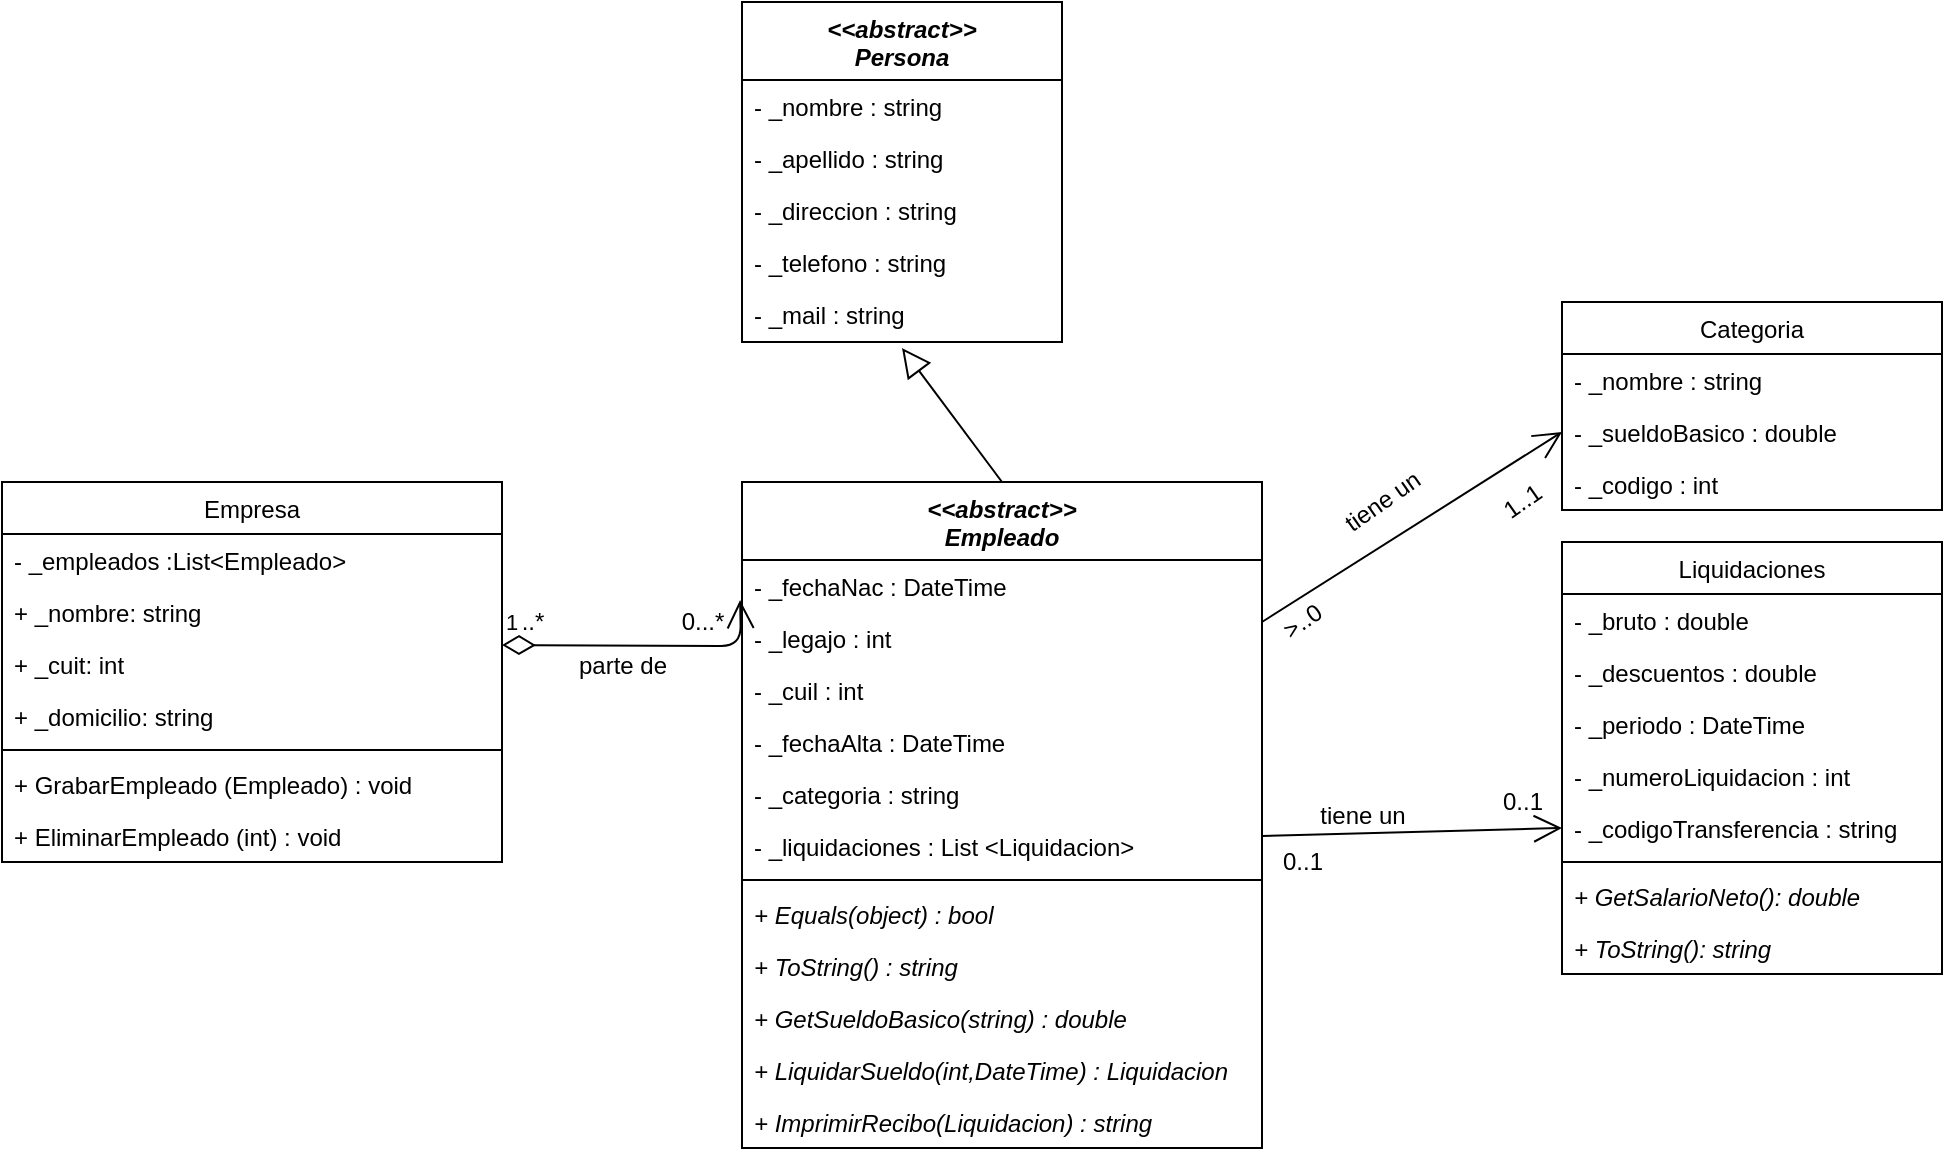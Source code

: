 <mxfile version="13.0.1" type="device"><diagram id="C5RBs43oDa-KdzZeNtuy" name="Page-1"><mxGraphModel dx="1695" dy="450" grid="1" gridSize="10" guides="1" tooltips="1" connect="1" arrows="1" fold="1" page="1" pageScale="1" pageWidth="827" pageHeight="1169" math="0" shadow="0"><root><mxCell id="WIyWlLk6GJQsqaUBKTNV-0"/><mxCell id="WIyWlLk6GJQsqaUBKTNV-1" parent="WIyWlLk6GJQsqaUBKTNV-0"/><mxCell id="zkfFHV4jXpPFQw0GAbJ--0" value="&lt;&lt;abstract&gt;&gt;&#10;Empleado" style="swimlane;fontStyle=3;align=center;verticalAlign=top;childLayout=stackLayout;horizontal=1;startSize=39;horizontalStack=0;resizeParent=1;resizeLast=0;collapsible=1;marginBottom=0;rounded=0;shadow=0;strokeWidth=1;" parent="WIyWlLk6GJQsqaUBKTNV-1" vertex="1"><mxGeometry x="280" y="260" width="260" height="333" as="geometry"><mxRectangle x="230" y="140" width="160" height="26" as="alternateBounds"/></mxGeometry></mxCell><mxCell id="Czl-VZrPjEpfd_rEPnzJ-8" value="- _fechaNac : DateTime" style="text;align=left;verticalAlign=top;spacingLeft=4;spacingRight=4;overflow=hidden;rotatable=0;points=[[0,0.5],[1,0.5]];portConstraint=eastwest;rounded=0;shadow=0;html=0;" parent="zkfFHV4jXpPFQw0GAbJ--0" vertex="1"><mxGeometry y="39" width="260" height="26" as="geometry"/></mxCell><mxCell id="Czl-VZrPjEpfd_rEPnzJ-6" value="- _legajo : int" style="text;align=left;verticalAlign=top;spacingLeft=4;spacingRight=4;overflow=hidden;rotatable=0;points=[[0,0.5],[1,0.5]];portConstraint=eastwest;" parent="zkfFHV4jXpPFQw0GAbJ--0" vertex="1"><mxGeometry y="65" width="260" height="26" as="geometry"/></mxCell><mxCell id="95UlLCXs34FnpX01JCb8-2" value="- _cuil : int" style="text;align=left;verticalAlign=top;spacingLeft=4;spacingRight=4;overflow=hidden;rotatable=0;points=[[0,0.5],[1,0.5]];portConstraint=eastwest;" vertex="1" parent="zkfFHV4jXpPFQw0GAbJ--0"><mxGeometry y="91" width="260" height="26" as="geometry"/></mxCell><mxCell id="zkfFHV4jXpPFQw0GAbJ--2" value="- _fechaAlta : DateTime" style="text;align=left;verticalAlign=top;spacingLeft=4;spacingRight=4;overflow=hidden;rotatable=0;points=[[0,0.5],[1,0.5]];portConstraint=eastwest;rounded=0;shadow=0;html=0;" parent="zkfFHV4jXpPFQw0GAbJ--0" vertex="1"><mxGeometry y="117" width="260" height="26" as="geometry"/></mxCell><mxCell id="95UlLCXs34FnpX01JCb8-3" value="- _categoria : string" style="text;align=left;verticalAlign=top;spacingLeft=4;spacingRight=4;overflow=hidden;rotatable=0;points=[[0,0.5],[1,0.5]];portConstraint=eastwest;" vertex="1" parent="zkfFHV4jXpPFQw0GAbJ--0"><mxGeometry y="143" width="260" height="26" as="geometry"/></mxCell><mxCell id="TqhEtr1uld3qhej8Rqk7-15" value="- _liquidaciones : List &lt;Liquidacion&gt;" style="text;align=left;verticalAlign=top;spacingLeft=4;spacingRight=4;overflow=hidden;rotatable=0;points=[[0,0.5],[1,0.5]];portConstraint=eastwest;rounded=0;shadow=0;html=0;" parent="zkfFHV4jXpPFQw0GAbJ--0" vertex="1"><mxGeometry y="169" width="260" height="26" as="geometry"/></mxCell><mxCell id="zkfFHV4jXpPFQw0GAbJ--4" value="" style="line;html=1;strokeWidth=1;align=left;verticalAlign=middle;spacingTop=-1;spacingLeft=3;spacingRight=3;rotatable=0;labelPosition=right;points=[];portConstraint=eastwest;" parent="zkfFHV4jXpPFQw0GAbJ--0" vertex="1"><mxGeometry y="195" width="260" height="8" as="geometry"/></mxCell><mxCell id="zkfFHV4jXpPFQw0GAbJ--5" value="+ Equals(object) : bool" style="text;align=left;verticalAlign=top;spacingLeft=4;spacingRight=4;overflow=hidden;rotatable=0;points=[[0,0.5],[1,0.5]];portConstraint=eastwest;fontStyle=2" parent="zkfFHV4jXpPFQw0GAbJ--0" vertex="1"><mxGeometry y="203" width="260" height="26" as="geometry"/></mxCell><mxCell id="TqhEtr1uld3qhej8Rqk7-16" value="+ ToString() : string" style="text;align=left;verticalAlign=top;spacingLeft=4;spacingRight=4;overflow=hidden;rotatable=0;points=[[0,0.5],[1,0.5]];portConstraint=eastwest;fontStyle=2" parent="zkfFHV4jXpPFQw0GAbJ--0" vertex="1"><mxGeometry y="229" width="260" height="26" as="geometry"/></mxCell><mxCell id="95UlLCXs34FnpX01JCb8-4" value="+ GetSueldoBasico(string) : double" style="text;align=left;verticalAlign=top;spacingLeft=4;spacingRight=4;overflow=hidden;rotatable=0;points=[[0,0.5],[1,0.5]];portConstraint=eastwest;fontStyle=2" vertex="1" parent="zkfFHV4jXpPFQw0GAbJ--0"><mxGeometry y="255" width="260" height="26" as="geometry"/></mxCell><mxCell id="95UlLCXs34FnpX01JCb8-5" value="+ LiquidarSueldo(int,DateTime) : Liquidacion" style="text;align=left;verticalAlign=top;spacingLeft=4;spacingRight=4;overflow=hidden;rotatable=0;points=[[0,0.5],[1,0.5]];portConstraint=eastwest;fontStyle=2" vertex="1" parent="zkfFHV4jXpPFQw0GAbJ--0"><mxGeometry y="281" width="260" height="26" as="geometry"/></mxCell><mxCell id="95UlLCXs34FnpX01JCb8-6" value="+ ImprimirRecibo(Liquidacion) : string" style="text;align=left;verticalAlign=top;spacingLeft=4;spacingRight=4;overflow=hidden;rotatable=0;points=[[0,0.5],[1,0.5]];portConstraint=eastwest;fontStyle=2" vertex="1" parent="zkfFHV4jXpPFQw0GAbJ--0"><mxGeometry y="307" width="260" height="26" as="geometry"/></mxCell><mxCell id="TqhEtr1uld3qhej8Rqk7-0" value="&lt;&lt;abstract&gt;&gt;&#10;Persona" style="swimlane;fontStyle=3;align=center;verticalAlign=top;childLayout=stackLayout;horizontal=1;startSize=39;horizontalStack=0;resizeParent=1;resizeLast=0;collapsible=1;marginBottom=0;rounded=0;shadow=0;strokeWidth=1;" parent="WIyWlLk6GJQsqaUBKTNV-1" vertex="1"><mxGeometry x="280" y="20" width="160" height="170" as="geometry"><mxRectangle x="230" y="140" width="160" height="26" as="alternateBounds"/></mxGeometry></mxCell><mxCell id="TqhEtr1uld3qhej8Rqk7-1" value="- _nombre : string" style="text;align=left;verticalAlign=top;spacingLeft=4;spacingRight=4;overflow=hidden;rotatable=0;points=[[0,0.5],[1,0.5]];portConstraint=eastwest;" parent="TqhEtr1uld3qhej8Rqk7-0" vertex="1"><mxGeometry y="39" width="160" height="26" as="geometry"/></mxCell><mxCell id="TqhEtr1uld3qhej8Rqk7-2" value="- _apellido : string" style="text;align=left;verticalAlign=top;spacingLeft=4;spacingRight=4;overflow=hidden;rotatable=0;points=[[0,0.5],[1,0.5]];portConstraint=eastwest;rounded=0;shadow=0;html=0;" parent="TqhEtr1uld3qhej8Rqk7-0" vertex="1"><mxGeometry y="65" width="160" height="26" as="geometry"/></mxCell><mxCell id="TqhEtr1uld3qhej8Rqk7-3" value="- _direccion : string" style="text;align=left;verticalAlign=top;spacingLeft=4;spacingRight=4;overflow=hidden;rotatable=0;points=[[0,0.5],[1,0.5]];portConstraint=eastwest;rounded=0;shadow=0;html=0;" parent="TqhEtr1uld3qhej8Rqk7-0" vertex="1"><mxGeometry y="91" width="160" height="26" as="geometry"/></mxCell><mxCell id="TqhEtr1uld3qhej8Rqk7-4" value="- _telefono : string" style="text;align=left;verticalAlign=top;spacingLeft=4;spacingRight=4;overflow=hidden;rotatable=0;points=[[0,0.5],[1,0.5]];portConstraint=eastwest;" parent="TqhEtr1uld3qhej8Rqk7-0" vertex="1"><mxGeometry y="117" width="160" height="26" as="geometry"/></mxCell><mxCell id="TqhEtr1uld3qhej8Rqk7-5" value="- _mail : string" style="text;align=left;verticalAlign=top;spacingLeft=4;spacingRight=4;overflow=hidden;rotatable=0;points=[[0,0.5],[1,0.5]];portConstraint=eastwest;rounded=0;shadow=0;html=0;" parent="TqhEtr1uld3qhej8Rqk7-0" vertex="1"><mxGeometry y="143" width="160" height="26" as="geometry"/></mxCell><mxCell id="Czl-VZrPjEpfd_rEPnzJ-15" value="" style="endArrow=open;endFill=1;endSize=12;html=1;entryX=0;entryY=0.5;entryDx=0;entryDy=0;" parent="WIyWlLk6GJQsqaUBKTNV-1" target="Czl-VZrPjEpfd_rEPnzJ-13" edge="1"><mxGeometry width="160" relative="1" as="geometry"><mxPoint x="540" y="437" as="sourcePoint"/><mxPoint x="600" y="440" as="targetPoint"/></mxGeometry></mxCell><mxCell id="Czl-VZrPjEpfd_rEPnzJ-20" value="Empresa" style="swimlane;fontStyle=0;align=center;verticalAlign=top;childLayout=stackLayout;horizontal=1;startSize=26;horizontalStack=0;resizeParent=1;resizeParentMax=0;resizeLast=0;collapsible=1;marginBottom=0;" parent="WIyWlLk6GJQsqaUBKTNV-1" vertex="1"><mxGeometry x="-90" y="260" width="250" height="190" as="geometry"/></mxCell><mxCell id="Czl-VZrPjEpfd_rEPnzJ-21" value="- _empleados :List&lt;Empleado&gt;" style="text;strokeColor=none;fillColor=none;align=left;verticalAlign=top;spacingLeft=4;spacingRight=4;overflow=hidden;rotatable=0;points=[[0,0.5],[1,0.5]];portConstraint=eastwest;" parent="Czl-VZrPjEpfd_rEPnzJ-20" vertex="1"><mxGeometry y="26" width="250" height="26" as="geometry"/></mxCell><mxCell id="95UlLCXs34FnpX01JCb8-0" value="+ _nombre: string" style="text;strokeColor=none;fillColor=none;align=left;verticalAlign=top;spacingLeft=4;spacingRight=4;overflow=hidden;rotatable=0;points=[[0,0.5],[1,0.5]];portConstraint=eastwest;" vertex="1" parent="Czl-VZrPjEpfd_rEPnzJ-20"><mxGeometry y="52" width="250" height="26" as="geometry"/></mxCell><mxCell id="95UlLCXs34FnpX01JCb8-1" value="+ _cuit: int" style="text;strokeColor=none;fillColor=none;align=left;verticalAlign=top;spacingLeft=4;spacingRight=4;overflow=hidden;rotatable=0;points=[[0,0.5],[1,0.5]];portConstraint=eastwest;" vertex="1" parent="Czl-VZrPjEpfd_rEPnzJ-20"><mxGeometry y="78" width="250" height="26" as="geometry"/></mxCell><mxCell id="Czl-VZrPjEpfd_rEPnzJ-24" value="+ _domicilio: string" style="text;strokeColor=none;fillColor=none;align=left;verticalAlign=top;spacingLeft=4;spacingRight=4;overflow=hidden;rotatable=0;points=[[0,0.5],[1,0.5]];portConstraint=eastwest;" parent="Czl-VZrPjEpfd_rEPnzJ-20" vertex="1"><mxGeometry y="104" width="250" height="26" as="geometry"/></mxCell><mxCell id="Czl-VZrPjEpfd_rEPnzJ-22" value="" style="line;strokeWidth=1;fillColor=none;align=left;verticalAlign=middle;spacingTop=-1;spacingLeft=3;spacingRight=3;rotatable=0;labelPosition=right;points=[];portConstraint=eastwest;" parent="Czl-VZrPjEpfd_rEPnzJ-20" vertex="1"><mxGeometry y="130" width="250" height="8" as="geometry"/></mxCell><mxCell id="Czl-VZrPjEpfd_rEPnzJ-23" value="+ GrabarEmpleado (Empleado) : void " style="text;strokeColor=none;fillColor=none;align=left;verticalAlign=top;spacingLeft=4;spacingRight=4;overflow=hidden;rotatable=0;points=[[0,0.5],[1,0.5]];portConstraint=eastwest;" parent="Czl-VZrPjEpfd_rEPnzJ-20" vertex="1"><mxGeometry y="138" width="250" height="26" as="geometry"/></mxCell><mxCell id="Czl-VZrPjEpfd_rEPnzJ-25" value="+ EliminarEmpleado (int) : void " style="text;strokeColor=none;fillColor=none;align=left;verticalAlign=top;spacingLeft=4;spacingRight=4;overflow=hidden;rotatable=0;points=[[0,0.5],[1,0.5]];portConstraint=eastwest;" parent="Czl-VZrPjEpfd_rEPnzJ-20" vertex="1"><mxGeometry y="164" width="250" height="26" as="geometry"/></mxCell><mxCell id="Czl-VZrPjEpfd_rEPnzJ-37" value="1" style="endArrow=open;html=1;endSize=12;startArrow=diamondThin;startSize=14;startFill=0;edgeStyle=orthogonalEdgeStyle;align=left;verticalAlign=bottom;entryX=-0.006;entryY=0.769;entryDx=0;entryDy=0;entryPerimeter=0;" parent="WIyWlLk6GJQsqaUBKTNV-1" edge="1"><mxGeometry x="-1" y="3" relative="1" as="geometry"><mxPoint x="160" y="341.5" as="sourcePoint"/><mxPoint x="279.04" y="318.994" as="targetPoint"/></mxGeometry></mxCell><mxCell id="Czl-VZrPjEpfd_rEPnzJ-39" value="0...*" style="text;html=1;align=center;verticalAlign=middle;resizable=0;points=[];autosize=1;" parent="WIyWlLk6GJQsqaUBKTNV-1" vertex="1"><mxGeometry x="240" y="320" width="40" height="20" as="geometry"/></mxCell><mxCell id="Czl-VZrPjEpfd_rEPnzJ-41" value="..*" style="text;html=1;align=center;verticalAlign=middle;resizable=0;points=[];autosize=1;" parent="WIyWlLk6GJQsqaUBKTNV-1" vertex="1"><mxGeometry x="160" y="320" width="30" height="20" as="geometry"/></mxCell><mxCell id="Czl-VZrPjEpfd_rEPnzJ-43" value="parte de" style="text;html=1;align=center;verticalAlign=middle;resizable=0;points=[];autosize=1;" parent="WIyWlLk6GJQsqaUBKTNV-1" vertex="1"><mxGeometry x="190" y="342" width="60" height="20" as="geometry"/></mxCell><mxCell id="TqhEtr1uld3qhej8Rqk7-12" value="" style="endArrow=block;endFill=0;endSize=12;html=1;entryX=0.5;entryY=1.154;entryDx=0;entryDy=0;entryPerimeter=0;exitX=0.5;exitY=0;exitDx=0;exitDy=0;" parent="WIyWlLk6GJQsqaUBKTNV-1" source="zkfFHV4jXpPFQw0GAbJ--0" target="TqhEtr1uld3qhej8Rqk7-5" edge="1"><mxGeometry width="160" relative="1" as="geometry"><mxPoint x="280" y="230" as="sourcePoint"/><mxPoint x="440" y="230" as="targetPoint"/></mxGeometry></mxCell><mxCell id="Czl-VZrPjEpfd_rEPnzJ-16" value="0..1" style="text;html=1;align=center;verticalAlign=middle;resizable=0;points=[];autosize=1;" parent="WIyWlLk6GJQsqaUBKTNV-1" vertex="1"><mxGeometry x="540" y="440" width="40" height="20" as="geometry"/></mxCell><mxCell id="TqhEtr1uld3qhej8Rqk7-20" value="0..1" style="text;html=1;align=center;verticalAlign=middle;resizable=0;points=[];autosize=1;" parent="WIyWlLk6GJQsqaUBKTNV-1" vertex="1"><mxGeometry x="650" y="410" width="40" height="20" as="geometry"/></mxCell><mxCell id="95UlLCXs34FnpX01JCb8-18" value="" style="endArrow=open;endFill=1;endSize=12;html=1;entryX=0;entryY=0.5;entryDx=0;entryDy=0;" edge="1" parent="WIyWlLk6GJQsqaUBKTNV-1" target="95UlLCXs34FnpX01JCb8-11"><mxGeometry width="160" relative="1" as="geometry"><mxPoint x="540" y="330" as="sourcePoint"/><mxPoint x="690" y="356" as="targetPoint"/></mxGeometry></mxCell><mxCell id="95UlLCXs34FnpX01JCb8-9" value="Categoria" style="swimlane;fontStyle=0;align=center;verticalAlign=top;childLayout=stackLayout;horizontal=1;startSize=26;horizontalStack=0;resizeParent=1;resizeParentMax=0;resizeLast=0;collapsible=1;marginBottom=0;" vertex="1" parent="WIyWlLk6GJQsqaUBKTNV-1"><mxGeometry x="690" y="170" width="190" height="104" as="geometry"><mxRectangle x="500" y="270" width="100" height="26" as="alternateBounds"/></mxGeometry></mxCell><mxCell id="95UlLCXs34FnpX01JCb8-10" value="- _nombre : string&#10;" style="text;strokeColor=none;fillColor=none;align=left;verticalAlign=top;spacingLeft=4;spacingRight=4;overflow=hidden;rotatable=0;points=[[0,0.5],[1,0.5]];portConstraint=eastwest;" vertex="1" parent="95UlLCXs34FnpX01JCb8-9"><mxGeometry y="26" width="190" height="26" as="geometry"/></mxCell><mxCell id="95UlLCXs34FnpX01JCb8-11" value="- _sueldoBasico : double" style="text;strokeColor=none;fillColor=none;align=left;verticalAlign=top;spacingLeft=4;spacingRight=4;overflow=hidden;rotatable=0;points=[[0,0.5],[1,0.5]];portConstraint=eastwest;" vertex="1" parent="95UlLCXs34FnpX01JCb8-9"><mxGeometry y="52" width="190" height="26" as="geometry"/></mxCell><mxCell id="95UlLCXs34FnpX01JCb8-12" value="- _codigo : int" style="text;strokeColor=none;fillColor=none;align=left;verticalAlign=top;spacingLeft=4;spacingRight=4;overflow=hidden;rotatable=0;points=[[0,0.5],[1,0.5]];portConstraint=eastwest;" vertex="1" parent="95UlLCXs34FnpX01JCb8-9"><mxGeometry y="78" width="190" height="26" as="geometry"/></mxCell><mxCell id="Czl-VZrPjEpfd_rEPnzJ-2" value="Liquidaciones" style="swimlane;fontStyle=0;align=center;verticalAlign=top;childLayout=stackLayout;horizontal=1;startSize=26;horizontalStack=0;resizeParent=1;resizeParentMax=0;resizeLast=0;collapsible=1;marginBottom=0;" parent="WIyWlLk6GJQsqaUBKTNV-1" vertex="1"><mxGeometry x="690" y="290" width="190" height="216" as="geometry"><mxRectangle x="500" y="270" width="100" height="26" as="alternateBounds"/></mxGeometry></mxCell><mxCell id="Czl-VZrPjEpfd_rEPnzJ-3" value="- _bruto : double&#10;" style="text;strokeColor=none;fillColor=none;align=left;verticalAlign=top;spacingLeft=4;spacingRight=4;overflow=hidden;rotatable=0;points=[[0,0.5],[1,0.5]];portConstraint=eastwest;" parent="Czl-VZrPjEpfd_rEPnzJ-2" vertex="1"><mxGeometry y="26" width="190" height="26" as="geometry"/></mxCell><mxCell id="Czl-VZrPjEpfd_rEPnzJ-14" value="- _descuentos : double" style="text;strokeColor=none;fillColor=none;align=left;verticalAlign=top;spacingLeft=4;spacingRight=4;overflow=hidden;rotatable=0;points=[[0,0.5],[1,0.5]];portConstraint=eastwest;" parent="Czl-VZrPjEpfd_rEPnzJ-2" vertex="1"><mxGeometry y="52" width="190" height="26" as="geometry"/></mxCell><mxCell id="Czl-VZrPjEpfd_rEPnzJ-12" value="- _periodo : DateTime" style="text;strokeColor=none;fillColor=none;align=left;verticalAlign=top;spacingLeft=4;spacingRight=4;overflow=hidden;rotatable=0;points=[[0,0.5],[1,0.5]];portConstraint=eastwest;" parent="Czl-VZrPjEpfd_rEPnzJ-2" vertex="1"><mxGeometry y="78" width="190" height="26" as="geometry"/></mxCell><mxCell id="95UlLCXs34FnpX01JCb8-7" value="- _numeroLiquidacion : int" style="text;strokeColor=none;fillColor=none;align=left;verticalAlign=top;spacingLeft=4;spacingRight=4;overflow=hidden;rotatable=0;points=[[0,0.5],[1,0.5]];portConstraint=eastwest;" vertex="1" parent="Czl-VZrPjEpfd_rEPnzJ-2"><mxGeometry y="104" width="190" height="26" as="geometry"/></mxCell><mxCell id="Czl-VZrPjEpfd_rEPnzJ-13" value="- _codigoTransferencia : string" style="text;strokeColor=none;fillColor=none;align=left;verticalAlign=top;spacingLeft=4;spacingRight=4;overflow=hidden;rotatable=0;points=[[0,0.5],[1,0.5]];portConstraint=eastwest;" parent="Czl-VZrPjEpfd_rEPnzJ-2" vertex="1"><mxGeometry y="130" width="190" height="26" as="geometry"/></mxCell><mxCell id="Czl-VZrPjEpfd_rEPnzJ-4" value="" style="line;strokeWidth=1;fillColor=none;align=left;verticalAlign=middle;spacingTop=-1;spacingLeft=3;spacingRight=3;rotatable=0;labelPosition=right;points=[];portConstraint=eastwest;" parent="Czl-VZrPjEpfd_rEPnzJ-2" vertex="1"><mxGeometry y="156" width="190" height="8" as="geometry"/></mxCell><mxCell id="Czl-VZrPjEpfd_rEPnzJ-5" value="+ GetSalarioNeto(): double" style="text;strokeColor=none;fillColor=none;align=left;verticalAlign=top;spacingLeft=4;spacingRight=4;overflow=hidden;rotatable=0;points=[[0,0.5],[1,0.5]];portConstraint=eastwest;fontStyle=2" parent="Czl-VZrPjEpfd_rEPnzJ-2" vertex="1"><mxGeometry y="164" width="190" height="26" as="geometry"/></mxCell><mxCell id="95UlLCXs34FnpX01JCb8-8" value="+ ToString(): string" style="text;strokeColor=none;fillColor=none;align=left;verticalAlign=top;spacingLeft=4;spacingRight=4;overflow=hidden;rotatable=0;points=[[0,0.5],[1,0.5]];portConstraint=eastwest;fontStyle=2" vertex="1" parent="Czl-VZrPjEpfd_rEPnzJ-2"><mxGeometry y="190" width="190" height="26" as="geometry"/></mxCell><mxCell id="95UlLCXs34FnpX01JCb8-19" value="tiene un" style="text;html=1;align=center;verticalAlign=middle;resizable=0;points=[];autosize=1;" vertex="1" parent="WIyWlLk6GJQsqaUBKTNV-1"><mxGeometry x="560" y="416.5" width="60" height="20" as="geometry"/></mxCell><mxCell id="95UlLCXs34FnpX01JCb8-20" value="tiene un" style="text;html=1;align=center;verticalAlign=middle;resizable=0;points=[];autosize=1;rotation=-35;" vertex="1" parent="WIyWlLk6GJQsqaUBKTNV-1"><mxGeometry x="570" y="260" width="60" height="20" as="geometry"/></mxCell><mxCell id="95UlLCXs34FnpX01JCb8-21" value="1..1" style="text;html=1;align=center;verticalAlign=middle;resizable=0;points=[];autosize=1;rotation=-35;" vertex="1" parent="WIyWlLk6GJQsqaUBKTNV-1"><mxGeometry x="650" y="260" width="40" height="20" as="geometry"/></mxCell><mxCell id="95UlLCXs34FnpX01JCb8-22" value="&amp;gt;..0" style="text;html=1;align=center;verticalAlign=middle;resizable=0;points=[];autosize=1;rotation=-35;" vertex="1" parent="WIyWlLk6GJQsqaUBKTNV-1"><mxGeometry x="540" y="320" width="40" height="20" as="geometry"/></mxCell></root></mxGraphModel></diagram></mxfile>